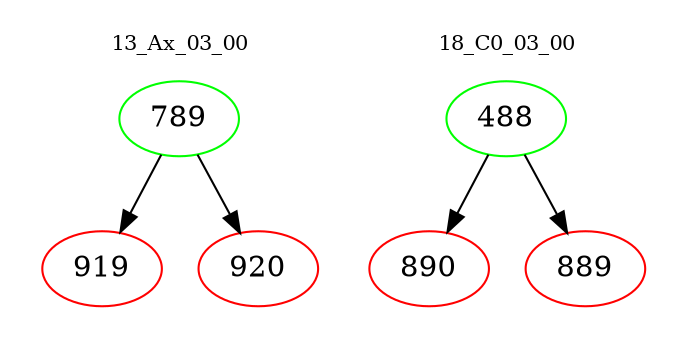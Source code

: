 digraph{
subgraph cluster_0 {
color = white
label = "13_Ax_03_00";
fontsize=10;
T0_789 [label="789", color="green"]
T0_789 -> T0_919 [color="black"]
T0_919 [label="919", color="red"]
T0_789 -> T0_920 [color="black"]
T0_920 [label="920", color="red"]
}
subgraph cluster_1 {
color = white
label = "18_C0_03_00";
fontsize=10;
T1_488 [label="488", color="green"]
T1_488 -> T1_890 [color="black"]
T1_890 [label="890", color="red"]
T1_488 -> T1_889 [color="black"]
T1_889 [label="889", color="red"]
}
}
